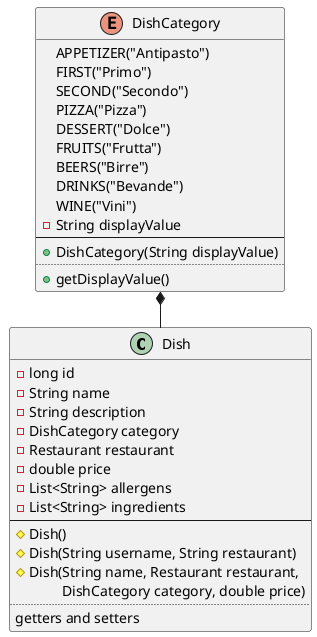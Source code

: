 @startuml user
left to right direction
class Dish {
  -long id
  -String name
  -String description
  -DishCategory category
  -Restaurant restaurant
  -double price
  -List<String> allergens
  -List<String> ingredients
  --
  #Dish()
  #Dish(String username, String restaurant)
  #Dish(String name, Restaurant restaurant, 
  \t DishCategory category, double price)
  ..
  getters and setters
}

enum DishCategory{
    APPETIZER("Antipasto")
    FIRST("Primo")
    SECOND("Secondo")
    PIZZA("Pizza")
    DESSERT("Dolce")
    FRUITS("Frutta")
    BEERS("Birre")
    DRINKS("Bevande")
    WINE("Vini")
    -String displayValue
    --
    +DishCategory(String displayValue)
    ..
    +getDisplayValue()
}

DishCategory *- Dish
@enduml